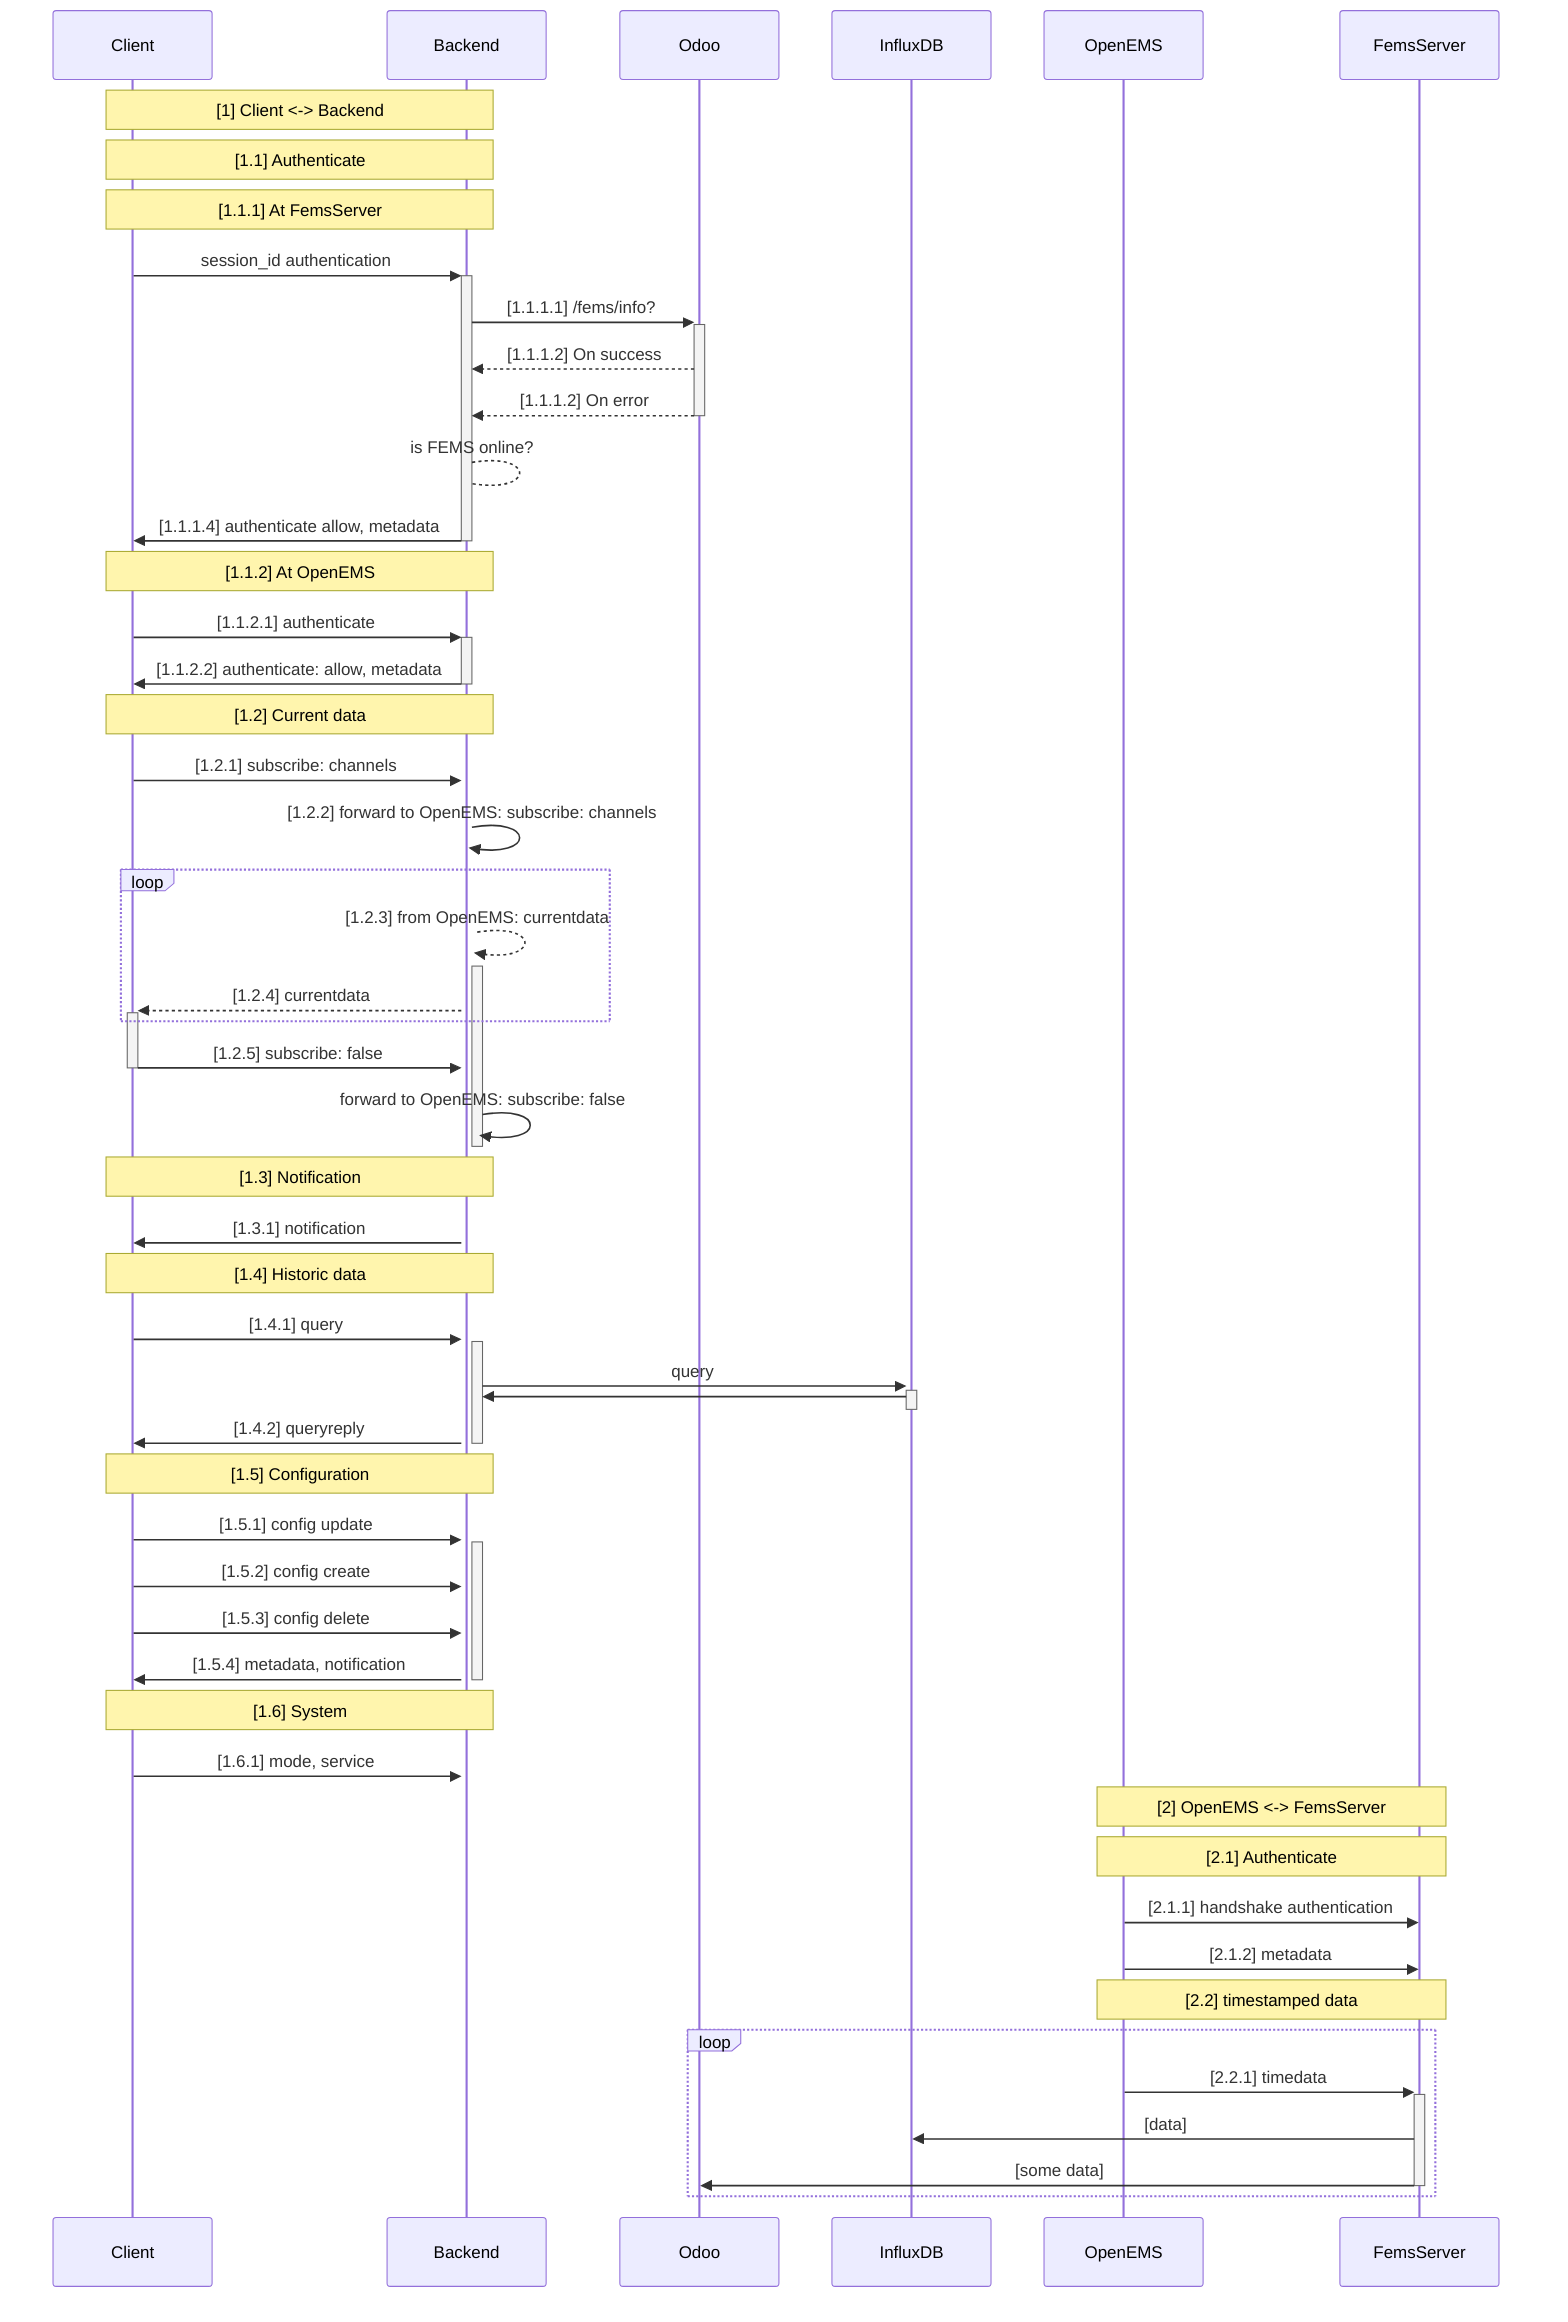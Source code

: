 sequenceDiagram

Note over Client,Backend: [1] Client <-> Backend

Note over Client,Backend: [1.1] Authenticate

Note over Client,Backend: [1.1.1] At FemsServer

Client ->>+ Backend: session_id authentication
Backend ->>+ Odoo: [1.1.1.1] /fems/info?
Odoo -->> Backend: [1.1.1.2] On success
Odoo -->>- Backend: [1.1.1.2] On error
Backend --> Backend: is FEMS online?
Backend ->>- Client: [1.1.1.4] authenticate allow, metadata


Note over Client,Backend: [1.1.2] At OpenEMS

Client ->>+ Backend: [1.1.2.1] authenticate
Backend ->>- Client: [1.1.2.2] authenticate: allow, metadata

Note over Client,Backend: [1.2] Current data

Client ->>+ Backend: [1.2.1] subscribe: channels
Backend ->>+ Backend: [1.2.2] forward to OpenEMS: subscribe: channels
loop
    Backend -->>+ Backend: [1.2.3] from OpenEMS: currentdata
    Backend -->>+ Client: [1.2.4] currentdata
end

Client ->>- Backend: [1.2.5] subscribe: false
Backend ->>- Backend: forward to OpenEMS: subscribe: false

Note over Client,Backend: [1.3] Notification
Backend ->> Client: [1.3.1] notification

Note over Client,Backend: [1.4] Historic data
Client ->>+ Backend: [1.4.1] query
Backend ->>+ InfluxDB: query
InfluxDB ->>- Backend: 
Backend ->>- Client: [1.4.2] queryreply

Note over Client,Backend: [1.5] Configuration
Client ->>+ Backend: [1.5.1] config update
Client ->> Backend: [1.5.2] config create
Client ->> Backend: [1.5.3] config delete
Backend ->>- Client: [1.5.4] metadata, notification

Note over Client,Backend: [1.6] System
Client ->> Backend: [1.6.1] mode, service

Note over OpenEMS,FemsServer: [2] OpenEMS <-> FemsServer

Note over OpenEMS,FemsServer: [2.1] Authenticate
OpenEMS ->> FemsServer: [2.1.1] handshake authentication
OpenEMS ->> FemsServer: [2.1.2] metadata

Note over OpenEMS,FemsServer: [2.2] timestamped data
loop
    OpenEMS ->>+ FemsServer: [2.2.1] timedata
    FemsServer ->> InfluxDB: [data]
    FemsServer ->>- Odoo: [some data]
end